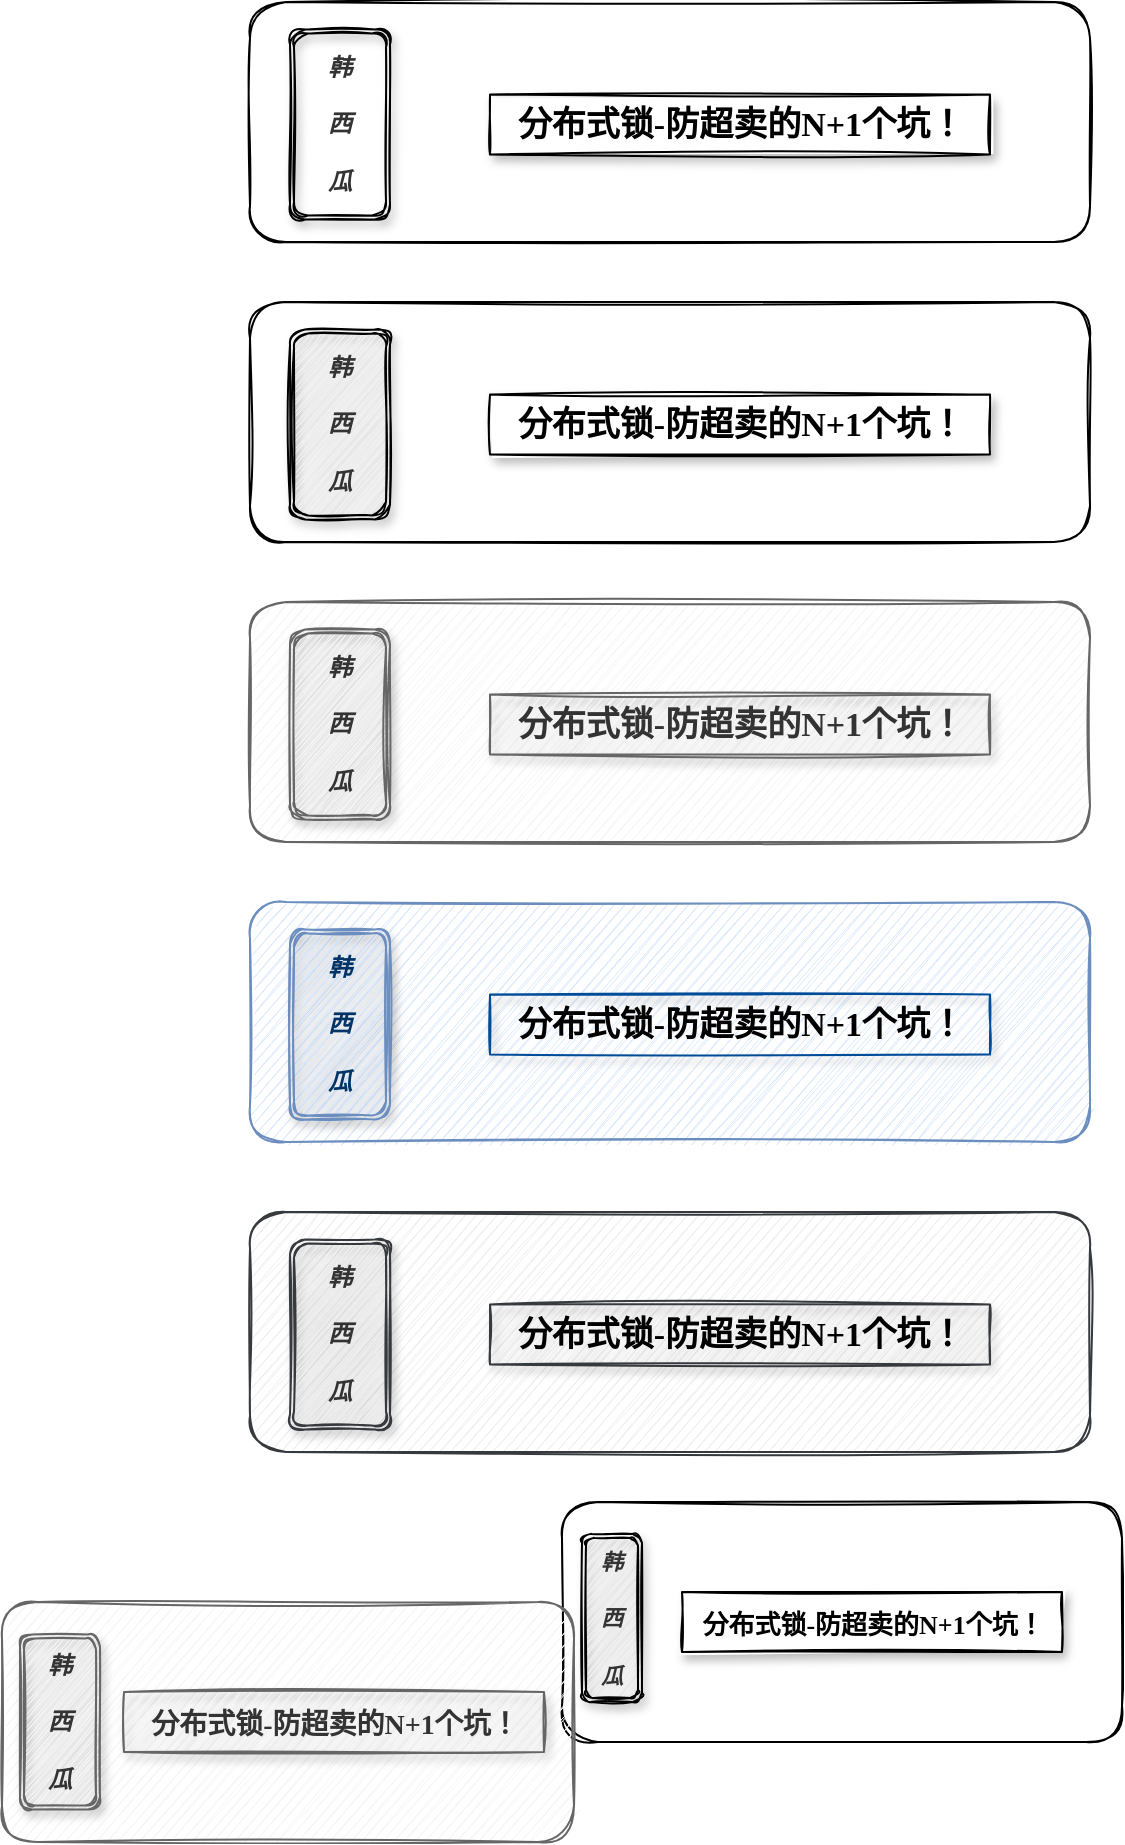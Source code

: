 <mxfile version="14.4.9" type="github">
  <diagram id="iQoeHq6ysr695WcWzGdl" name="第 1 页">
    <mxGraphModel dx="1066" dy="698" grid="1" gridSize="10" guides="1" tooltips="1" connect="1" arrows="1" fold="1" page="1" pageScale="1" pageWidth="827" pageHeight="1169" math="0" shadow="0">
      <root>
        <mxCell id="0" />
        <mxCell id="1" parent="0" />
        <mxCell id="CYqxlOaCv45y4wwsq0lf-12" value="" style="rounded=1;whiteSpace=wrap;html=1;shadow=0;fillColor=#dae8fc;strokeColor=#6c8ebf;sketch=1;" vertex="1" parent="1">
          <mxGeometry x="204" y="550" width="420" height="120" as="geometry" />
        </mxCell>
        <mxCell id="CYqxlOaCv45y4wwsq0lf-13" value="&lt;font face=&quot;Comic Sans MS&quot; color=&quot;#003366&quot;&gt;&lt;i&gt;&lt;b&gt;韩&lt;br&gt;&lt;br&gt;西&lt;br&gt;&lt;br&gt;瓜&lt;/b&gt;&lt;/i&gt;&lt;/font&gt;" style="shape=ext;double=1;rounded=1;whiteSpace=wrap;html=1;shadow=1;fillColor=#dae8fc;strokeColor=#6c8ebf;sketch=1;" vertex="1" parent="1">
          <mxGeometry x="224" y="563.75" width="50" height="95" as="geometry" />
        </mxCell>
        <mxCell id="CYqxlOaCv45y4wwsq0lf-14" value="&lt;font size=&quot;1&quot;&gt;&lt;b style=&quot;font-size: 17px&quot;&gt;分布式锁-防超卖的N+1个坑！&lt;/b&gt;&lt;/font&gt;" style="text;html=1;align=center;verticalAlign=middle;resizable=0;points=[];autosize=1;fontSize=18;sketch=1;fontFamily=Comic Sans MS;strokeColor=#004C99;shadow=1;" vertex="1" parent="1">
          <mxGeometry x="324" y="596.25" width="250" height="30" as="geometry" />
        </mxCell>
        <mxCell id="CYqxlOaCv45y4wwsq0lf-24" value="" style="rounded=1;whiteSpace=wrap;html=1;shadow=0;fillColor=#f5f5f5;strokeColor=#666666;sketch=1;fontColor=#333333;" vertex="1" parent="1">
          <mxGeometry x="204" y="400" width="420" height="120" as="geometry" />
        </mxCell>
        <mxCell id="CYqxlOaCv45y4wwsq0lf-25" value="&lt;font face=&quot;Comic Sans MS&quot;&gt;&lt;i&gt;&lt;b&gt;韩&lt;br&gt;&lt;br&gt;西&lt;br&gt;&lt;br&gt;瓜&lt;/b&gt;&lt;/i&gt;&lt;/font&gt;" style="shape=ext;double=1;rounded=1;whiteSpace=wrap;html=1;shadow=1;fillColor=#f5f5f5;strokeColor=#666666;sketch=1;fontColor=#333333;" vertex="1" parent="1">
          <mxGeometry x="224" y="413.75" width="50" height="95" as="geometry" />
        </mxCell>
        <mxCell id="CYqxlOaCv45y4wwsq0lf-26" value="&lt;font size=&quot;1&quot;&gt;&lt;b style=&quot;font-size: 17px&quot;&gt;分布式锁-防超卖的N+1个坑！&lt;/b&gt;&lt;/font&gt;" style="text;html=1;align=center;verticalAlign=middle;resizable=0;points=[];autosize=1;fontSize=18;sketch=1;fontFamily=Comic Sans MS;strokeColor=#666666;shadow=1;fillColor=#f5f5f5;fontColor=#333333;glass=0;" vertex="1" parent="1">
          <mxGeometry x="324" y="446.25" width="250" height="30" as="geometry" />
        </mxCell>
        <mxCell id="CYqxlOaCv45y4wwsq0lf-27" value="" style="rounded=1;whiteSpace=wrap;html=1;shadow=0;sketch=1;fillColor=#eeeeee;strokeColor=#36393d;" vertex="1" parent="1">
          <mxGeometry x="204" y="705" width="420" height="120" as="geometry" />
        </mxCell>
        <mxCell id="CYqxlOaCv45y4wwsq0lf-28" value="&lt;font face=&quot;Comic Sans MS&quot; color=&quot;#333333&quot;&gt;&lt;i&gt;&lt;b&gt;韩&lt;br&gt;&lt;br&gt;西&lt;br&gt;&lt;br&gt;瓜&lt;/b&gt;&lt;/i&gt;&lt;/font&gt;" style="shape=ext;double=1;rounded=1;whiteSpace=wrap;html=1;shadow=1;sketch=1;fillColor=#eeeeee;strokeColor=#36393d;" vertex="1" parent="1">
          <mxGeometry x="224" y="718.75" width="50" height="95" as="geometry" />
        </mxCell>
        <mxCell id="CYqxlOaCv45y4wwsq0lf-29" value="&lt;font size=&quot;1&quot;&gt;&lt;b style=&quot;font-size: 17px&quot;&gt;分布式锁-防超卖的N+1个坑！&lt;/b&gt;&lt;/font&gt;" style="text;html=1;align=center;verticalAlign=middle;resizable=0;points=[];autosize=1;fontSize=18;sketch=1;fontFamily=Comic Sans MS;shadow=1;fillColor=#eeeeee;strokeColor=#36393d;" vertex="1" parent="1">
          <mxGeometry x="324" y="751.25" width="250" height="30" as="geometry" />
        </mxCell>
        <mxCell id="CYqxlOaCv45y4wwsq0lf-30" value="" style="rounded=1;whiteSpace=wrap;html=1;shadow=0;sketch=1;" vertex="1" parent="1">
          <mxGeometry x="204" y="250" width="420" height="120" as="geometry" />
        </mxCell>
        <mxCell id="CYqxlOaCv45y4wwsq0lf-31" value="&lt;font face=&quot;Comic Sans MS&quot; color=&quot;#333333&quot;&gt;&lt;i&gt;&lt;b&gt;韩&lt;br&gt;&lt;br&gt;西&lt;br&gt;&lt;br&gt;瓜&lt;/b&gt;&lt;/i&gt;&lt;/font&gt;" style="shape=ext;double=1;rounded=1;whiteSpace=wrap;html=1;shadow=1;sketch=1;fillColor=#F2F2F2;" vertex="1" parent="1">
          <mxGeometry x="224" y="263.75" width="50" height="95" as="geometry" />
        </mxCell>
        <mxCell id="CYqxlOaCv45y4wwsq0lf-32" value="&lt;font size=&quot;1&quot;&gt;&lt;b style=&quot;font-size: 17px&quot;&gt;分布式锁-防超卖的N+1个坑！&lt;/b&gt;&lt;/font&gt;" style="text;html=1;align=center;verticalAlign=middle;resizable=0;points=[];autosize=1;fontSize=18;sketch=1;fontFamily=Comic Sans MS;shadow=1;strokeColor=#000000;fillColor=#ffffff;glass=0;" vertex="1" parent="1">
          <mxGeometry x="324" y="296.25" width="250" height="30" as="geometry" />
        </mxCell>
        <mxCell id="CYqxlOaCv45y4wwsq0lf-33" value="" style="rounded=1;whiteSpace=wrap;html=1;shadow=0;sketch=1;" vertex="1" parent="1">
          <mxGeometry x="204" y="100" width="420" height="120" as="geometry" />
        </mxCell>
        <mxCell id="CYqxlOaCv45y4wwsq0lf-34" value="&lt;font face=&quot;Comic Sans MS&quot; color=&quot;#333333&quot;&gt;&lt;i&gt;&lt;b&gt;韩&lt;br&gt;&lt;br&gt;西&lt;br&gt;&lt;br&gt;瓜&lt;/b&gt;&lt;/i&gt;&lt;/font&gt;" style="shape=ext;double=1;rounded=1;whiteSpace=wrap;html=1;shadow=1;sketch=1;fillColor=none;" vertex="1" parent="1">
          <mxGeometry x="224" y="113.75" width="50" height="95" as="geometry" />
        </mxCell>
        <mxCell id="CYqxlOaCv45y4wwsq0lf-35" value="&lt;font size=&quot;1&quot;&gt;&lt;b style=&quot;font-size: 17px&quot;&gt;分布式锁-防超卖的N+1个坑！&lt;/b&gt;&lt;/font&gt;" style="text;html=1;align=center;verticalAlign=middle;resizable=0;points=[];autosize=1;fontSize=18;sketch=1;fontFamily=Comic Sans MS;shadow=1;strokeColor=#000000;fillColor=#ffffff;glass=0;" vertex="1" parent="1">
          <mxGeometry x="324" y="146.25" width="250" height="30" as="geometry" />
        </mxCell>
        <mxCell id="CYqxlOaCv45y4wwsq0lf-36" value="" style="rounded=1;whiteSpace=wrap;html=1;shadow=0;sketch=1;" vertex="1" parent="1">
          <mxGeometry x="360" y="850" width="280" height="120" as="geometry" />
        </mxCell>
        <mxCell id="CYqxlOaCv45y4wwsq0lf-37" value="&lt;font face=&quot;Comic Sans MS&quot; color=&quot;#333333&quot;&gt;&lt;i style=&quot;font-size: 11px&quot;&gt;&lt;b style=&quot;font-size: 11px&quot;&gt;韩&lt;br style=&quot;font-size: 11px&quot;&gt;&lt;br style=&quot;font-size: 11px&quot;&gt;西&lt;br style=&quot;font-size: 11px&quot;&gt;&lt;br style=&quot;font-size: 11px&quot;&gt;瓜&lt;/b&gt;&lt;/i&gt;&lt;/font&gt;" style="shape=ext;double=1;rounded=1;whiteSpace=wrap;html=1;shadow=1;sketch=1;fillColor=#F2F2F2;" vertex="1" parent="1">
          <mxGeometry x="370" y="865.94" width="30" height="84.06" as="geometry" />
        </mxCell>
        <mxCell id="CYqxlOaCv45y4wwsq0lf-38" value="&lt;font size=&quot;1&quot;&gt;&lt;b style=&quot;font-size: 13px&quot;&gt;分布式锁-防超卖的N+1个坑！&lt;/b&gt;&lt;/font&gt;" style="text;html=1;align=center;verticalAlign=middle;resizable=0;points=[];autosize=1;fontSize=18;sketch=1;fontFamily=Comic Sans MS;shadow=1;strokeColor=#000000;fillColor=#ffffff;glass=0;" vertex="1" parent="1">
          <mxGeometry x="420" y="895" width="190" height="30" as="geometry" />
        </mxCell>
        <mxCell id="CYqxlOaCv45y4wwsq0lf-39" value="" style="rounded=1;whiteSpace=wrap;html=1;shadow=0;fillColor=#f5f5f5;strokeColor=#666666;sketch=1;fontColor=#333333;" vertex="1" parent="1">
          <mxGeometry x="80" y="900" width="286" height="120" as="geometry" />
        </mxCell>
        <mxCell id="CYqxlOaCv45y4wwsq0lf-40" value="&lt;font face=&quot;Comic Sans MS&quot;&gt;&lt;i&gt;&lt;b&gt;韩&lt;br&gt;&lt;br&gt;西&lt;br&gt;&lt;br&gt;瓜&lt;/b&gt;&lt;/i&gt;&lt;/font&gt;" style="shape=ext;double=1;rounded=1;whiteSpace=wrap;html=1;shadow=1;fillColor=#f5f5f5;strokeColor=#666666;sketch=1;fontColor=#333333;" vertex="1" parent="1">
          <mxGeometry x="89" y="916.25" width="40" height="87.5" as="geometry" />
        </mxCell>
        <mxCell id="CYqxlOaCv45y4wwsq0lf-41" value="&lt;font size=&quot;1&quot;&gt;&lt;b style=&quot;font-size: 14px&quot;&gt;分布式锁-防超卖的N+1个坑！&lt;/b&gt;&lt;/font&gt;" style="text;html=1;align=center;verticalAlign=middle;resizable=0;points=[];autosize=1;fontSize=18;sketch=1;fontFamily=Comic Sans MS;strokeColor=#666666;shadow=1;fillColor=#f5f5f5;fontColor=#333333;glass=0;" vertex="1" parent="1">
          <mxGeometry x="141" y="945" width="210" height="30" as="geometry" />
        </mxCell>
      </root>
    </mxGraphModel>
  </diagram>
</mxfile>
